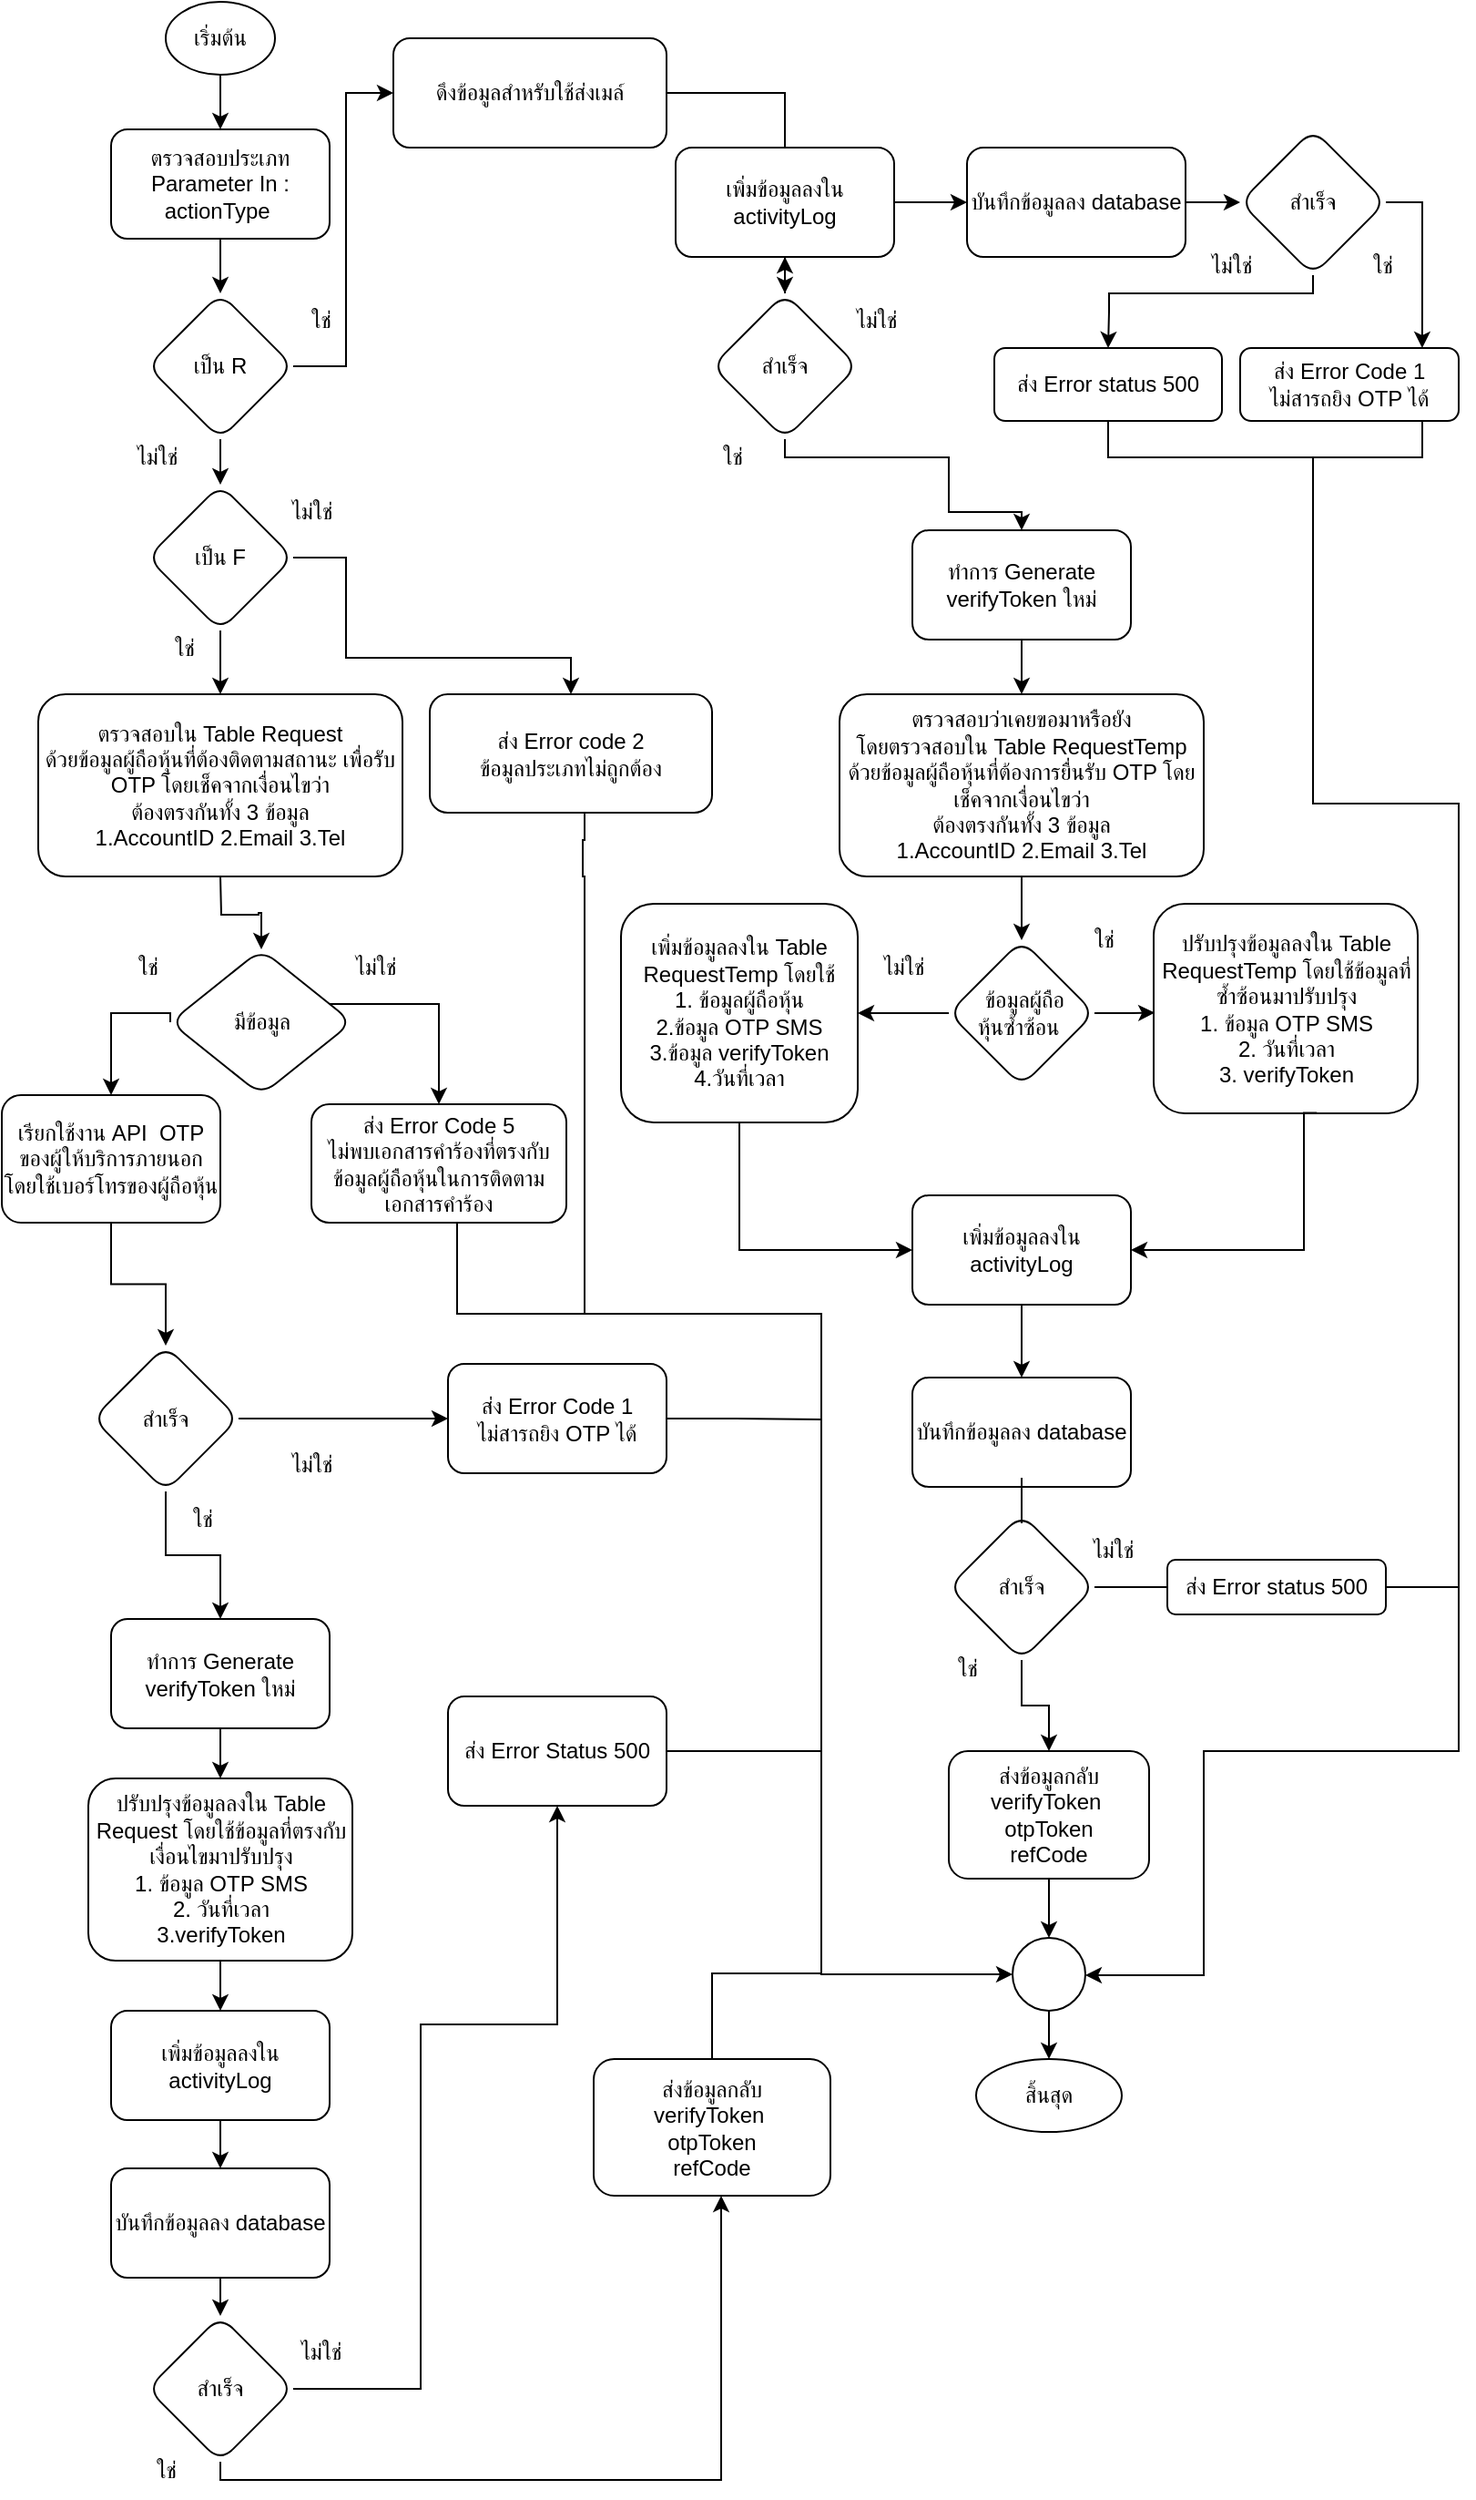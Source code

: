 <mxfile version="20.2.7" type="github">
  <diagram id="dro-6b8uDXhCYp0ZRgtl" name="หน้า-1">
    <mxGraphModel dx="-99" dy="428" grid="1" gridSize="10" guides="1" tooltips="1" connect="1" arrows="1" fold="1" page="1" pageScale="1" pageWidth="827" pageHeight="1169" math="0" shadow="0">
      <root>
        <mxCell id="0" />
        <mxCell id="1" parent="0" />
        <mxCell id="j-maeg7QOYu4QM1gPDef-297" value="" style="group" vertex="1" connectable="0" parent="1">
          <mxGeometry x="841" y="30" width="800" height="1370" as="geometry" />
        </mxCell>
        <mxCell id="j-maeg7QOYu4QM1gPDef-197" value="เริ่มต้น" style="ellipse;whiteSpace=wrap;html=1;" vertex="1" parent="j-maeg7QOYu4QM1gPDef-297">
          <mxGeometry x="90" width="60" height="40" as="geometry" />
        </mxCell>
        <mxCell id="j-maeg7QOYu4QM1gPDef-199" value="ตรวจสอบประเภท&lt;br&gt;Parameter In : actionType&amp;nbsp;" style="whiteSpace=wrap;html=1;rounded=1;" vertex="1" parent="j-maeg7QOYu4QM1gPDef-297">
          <mxGeometry x="60" y="70" width="120" height="60" as="geometry" />
        </mxCell>
        <mxCell id="j-maeg7QOYu4QM1gPDef-196" value="" style="edgeStyle=orthogonalEdgeStyle;rounded=0;orthogonalLoop=1;jettySize=auto;html=1;" edge="1" parent="j-maeg7QOYu4QM1gPDef-297" source="j-maeg7QOYu4QM1gPDef-197" target="j-maeg7QOYu4QM1gPDef-199">
          <mxGeometry relative="1" as="geometry" />
        </mxCell>
        <mxCell id="j-maeg7QOYu4QM1gPDef-202" value="เป็น R" style="rhombus;whiteSpace=wrap;html=1;rounded=1;" vertex="1" parent="j-maeg7QOYu4QM1gPDef-297">
          <mxGeometry x="80" y="160" width="80" height="80" as="geometry" />
        </mxCell>
        <mxCell id="j-maeg7QOYu4QM1gPDef-198" value="" style="edgeStyle=orthogonalEdgeStyle;rounded=0;orthogonalLoop=1;jettySize=auto;html=1;" edge="1" parent="j-maeg7QOYu4QM1gPDef-297" source="j-maeg7QOYu4QM1gPDef-199" target="j-maeg7QOYu4QM1gPDef-202">
          <mxGeometry relative="1" as="geometry" />
        </mxCell>
        <mxCell id="j-maeg7QOYu4QM1gPDef-203" value="ใช่" style="text;html=1;align=center;verticalAlign=middle;resizable=0;points=[];autosize=1;strokeColor=none;fillColor=none;" vertex="1" parent="j-maeg7QOYu4QM1gPDef-297">
          <mxGeometry x="155" y="160" width="40" height="30" as="geometry" />
        </mxCell>
        <mxCell id="j-maeg7QOYu4QM1gPDef-204" value="ไม่ใช่" style="text;html=1;align=center;verticalAlign=middle;resizable=0;points=[];autosize=1;strokeColor=none;fillColor=none;" vertex="1" parent="j-maeg7QOYu4QM1gPDef-297">
          <mxGeometry x="60" y="235" width="50" height="30" as="geometry" />
        </mxCell>
        <mxCell id="j-maeg7QOYu4QM1gPDef-205" style="edgeStyle=orthogonalEdgeStyle;rounded=0;orthogonalLoop=1;jettySize=auto;html=1;" edge="1" parent="j-maeg7QOYu4QM1gPDef-297" source="j-maeg7QOYu4QM1gPDef-207">
          <mxGeometry relative="1" as="geometry">
            <mxPoint x="120" y="380" as="targetPoint" />
          </mxGeometry>
        </mxCell>
        <mxCell id="j-maeg7QOYu4QM1gPDef-207" value="เป็น F" style="rhombus;whiteSpace=wrap;html=1;rounded=1;" vertex="1" parent="j-maeg7QOYu4QM1gPDef-297">
          <mxGeometry x="80" y="265" width="80" height="80" as="geometry" />
        </mxCell>
        <mxCell id="j-maeg7QOYu4QM1gPDef-200" value="" style="edgeStyle=orthogonalEdgeStyle;rounded=0;orthogonalLoop=1;jettySize=auto;html=1;" edge="1" parent="j-maeg7QOYu4QM1gPDef-297" source="j-maeg7QOYu4QM1gPDef-202" target="j-maeg7QOYu4QM1gPDef-207">
          <mxGeometry relative="1" as="geometry" />
        </mxCell>
        <mxCell id="j-maeg7QOYu4QM1gPDef-208" value="ใช่" style="text;html=1;align=center;verticalAlign=middle;resizable=0;points=[];autosize=1;strokeColor=none;fillColor=none;" vertex="1" parent="j-maeg7QOYu4QM1gPDef-297">
          <mxGeometry x="80" y="340" width="40" height="30" as="geometry" />
        </mxCell>
        <mxCell id="j-maeg7QOYu4QM1gPDef-209" value="ไม่ใช่" style="text;html=1;align=center;verticalAlign=middle;resizable=0;points=[];autosize=1;strokeColor=none;fillColor=none;" vertex="1" parent="j-maeg7QOYu4QM1gPDef-297">
          <mxGeometry x="145" y="265" width="50" height="30" as="geometry" />
        </mxCell>
        <mxCell id="j-maeg7QOYu4QM1gPDef-211" value="ดึงข้อมูลสำหรับใช้ส่งเมล์" style="whiteSpace=wrap;html=1;rounded=1;" vertex="1" parent="j-maeg7QOYu4QM1gPDef-297">
          <mxGeometry x="215" y="20" width="150" height="60" as="geometry" />
        </mxCell>
        <mxCell id="j-maeg7QOYu4QM1gPDef-201" value="" style="edgeStyle=orthogonalEdgeStyle;rounded=0;orthogonalLoop=1;jettySize=auto;html=1;" edge="1" parent="j-maeg7QOYu4QM1gPDef-297" source="j-maeg7QOYu4QM1gPDef-202" target="j-maeg7QOYu4QM1gPDef-211">
          <mxGeometry relative="1" as="geometry">
            <Array as="points">
              <mxPoint x="189" y="200" />
              <mxPoint x="189" y="50" />
            </Array>
          </mxGeometry>
        </mxCell>
        <mxCell id="j-maeg7QOYu4QM1gPDef-214" value="สำเร็จ" style="rhombus;whiteSpace=wrap;html=1;rounded=1;" vertex="1" parent="j-maeg7QOYu4QM1gPDef-297">
          <mxGeometry x="390" y="160" width="80" height="80" as="geometry" />
        </mxCell>
        <mxCell id="j-maeg7QOYu4QM1gPDef-210" value="" style="edgeStyle=orthogonalEdgeStyle;rounded=0;orthogonalLoop=1;jettySize=auto;html=1;" edge="1" parent="j-maeg7QOYu4QM1gPDef-297" source="j-maeg7QOYu4QM1gPDef-211" target="j-maeg7QOYu4QM1gPDef-214">
          <mxGeometry relative="1" as="geometry" />
        </mxCell>
        <mxCell id="j-maeg7QOYu4QM1gPDef-216" value="เพิ่มข้อมูลลงใน activityLog" style="whiteSpace=wrap;html=1;rounded=1;" vertex="1" parent="j-maeg7QOYu4QM1gPDef-297">
          <mxGeometry x="370" y="80" width="120" height="60" as="geometry" />
        </mxCell>
        <mxCell id="j-maeg7QOYu4QM1gPDef-212" value="" style="edgeStyle=orthogonalEdgeStyle;rounded=0;orthogonalLoop=1;jettySize=auto;html=1;" edge="1" parent="j-maeg7QOYu4QM1gPDef-297" source="j-maeg7QOYu4QM1gPDef-214" target="j-maeg7QOYu4QM1gPDef-216">
          <mxGeometry relative="1" as="geometry" />
        </mxCell>
        <mxCell id="j-maeg7QOYu4QM1gPDef-217" value="ไม่ใช่" style="text;html=1;align=center;verticalAlign=middle;resizable=0;points=[];autosize=1;strokeColor=none;fillColor=none;" vertex="1" parent="j-maeg7QOYu4QM1gPDef-297">
          <mxGeometry x="455" y="160" width="50" height="30" as="geometry" />
        </mxCell>
        <mxCell id="j-maeg7QOYu4QM1gPDef-218" value="ใช่" style="text;html=1;align=center;verticalAlign=middle;resizable=0;points=[];autosize=1;strokeColor=none;fillColor=none;" vertex="1" parent="j-maeg7QOYu4QM1gPDef-297">
          <mxGeometry x="381" y="235" width="40" height="30" as="geometry" />
        </mxCell>
        <mxCell id="j-maeg7QOYu4QM1gPDef-220" value="บันทึกข้อมูลลง database" style="whiteSpace=wrap;html=1;rounded=1;" vertex="1" parent="j-maeg7QOYu4QM1gPDef-297">
          <mxGeometry x="530" y="80" width="120" height="60" as="geometry" />
        </mxCell>
        <mxCell id="j-maeg7QOYu4QM1gPDef-215" value="" style="edgeStyle=orthogonalEdgeStyle;rounded=0;orthogonalLoop=1;jettySize=auto;html=1;" edge="1" parent="j-maeg7QOYu4QM1gPDef-297" source="j-maeg7QOYu4QM1gPDef-216" target="j-maeg7QOYu4QM1gPDef-220">
          <mxGeometry relative="1" as="geometry" />
        </mxCell>
        <mxCell id="j-maeg7QOYu4QM1gPDef-222" value="สำเร็จ" style="rhombus;whiteSpace=wrap;html=1;rounded=1;" vertex="1" parent="j-maeg7QOYu4QM1gPDef-297">
          <mxGeometry x="680" y="70" width="80" height="80" as="geometry" />
        </mxCell>
        <mxCell id="j-maeg7QOYu4QM1gPDef-219" value="" style="edgeStyle=orthogonalEdgeStyle;rounded=0;orthogonalLoop=1;jettySize=auto;html=1;" edge="1" parent="j-maeg7QOYu4QM1gPDef-297" source="j-maeg7QOYu4QM1gPDef-220" target="j-maeg7QOYu4QM1gPDef-222">
          <mxGeometry relative="1" as="geometry" />
        </mxCell>
        <mxCell id="j-maeg7QOYu4QM1gPDef-223" style="edgeStyle=orthogonalEdgeStyle;rounded=0;orthogonalLoop=1;jettySize=auto;html=1;endArrow=none;endFill=0;" edge="1" parent="j-maeg7QOYu4QM1gPDef-297" source="j-maeg7QOYu4QM1gPDef-224">
          <mxGeometry relative="1" as="geometry">
            <mxPoint x="720" y="250" as="targetPoint" />
            <Array as="points">
              <mxPoint x="608" y="250" />
              <mxPoint x="680" y="250" />
            </Array>
          </mxGeometry>
        </mxCell>
        <mxCell id="j-maeg7QOYu4QM1gPDef-224" value="ส่ง Error status 500" style="whiteSpace=wrap;html=1;rounded=1;" vertex="1" parent="j-maeg7QOYu4QM1gPDef-297">
          <mxGeometry x="545" y="190" width="125" height="40" as="geometry" />
        </mxCell>
        <mxCell id="j-maeg7QOYu4QM1gPDef-225" value="" style="edgeStyle=orthogonalEdgeStyle;rounded=0;orthogonalLoop=1;jettySize=auto;html=1;entryX=0.5;entryY=0;entryDx=0;entryDy=0;" edge="1" parent="j-maeg7QOYu4QM1gPDef-297" source="j-maeg7QOYu4QM1gPDef-222" target="j-maeg7QOYu4QM1gPDef-224">
          <mxGeometry relative="1" as="geometry">
            <Array as="points">
              <mxPoint x="720" y="160" />
              <mxPoint x="608" y="160" />
              <mxPoint x="608" y="170" />
              <mxPoint x="608" y="170" />
            </Array>
          </mxGeometry>
        </mxCell>
        <mxCell id="j-maeg7QOYu4QM1gPDef-226" value="ใช่" style="text;html=1;align=center;verticalAlign=middle;resizable=0;points=[];autosize=1;strokeColor=none;fillColor=none;" vertex="1" parent="j-maeg7QOYu4QM1gPDef-297">
          <mxGeometry x="737.5" y="130" width="40" height="30" as="geometry" />
        </mxCell>
        <mxCell id="j-maeg7QOYu4QM1gPDef-227" value="ไม่ใช่" style="text;html=1;align=center;verticalAlign=middle;resizable=0;points=[];autosize=1;strokeColor=none;fillColor=none;" vertex="1" parent="j-maeg7QOYu4QM1gPDef-297">
          <mxGeometry x="650" y="130" width="50" height="30" as="geometry" />
        </mxCell>
        <mxCell id="j-maeg7QOYu4QM1gPDef-228" style="edgeStyle=orthogonalEdgeStyle;rounded=0;orthogonalLoop=1;jettySize=auto;html=1;endArrow=none;endFill=0;" edge="1" parent="j-maeg7QOYu4QM1gPDef-297" source="j-maeg7QOYu4QM1gPDef-229">
          <mxGeometry relative="1" as="geometry">
            <mxPoint x="720" y="310" as="targetPoint" />
            <Array as="points">
              <mxPoint x="780" y="250" />
              <mxPoint x="720" y="250" />
              <mxPoint x="720" y="290" />
            </Array>
          </mxGeometry>
        </mxCell>
        <mxCell id="j-maeg7QOYu4QM1gPDef-229" value="ส่ง Error Code 1 &lt;br&gt;ไม่สารถยิง OTP ได้" style="whiteSpace=wrap;html=1;rounded=1;" vertex="1" parent="j-maeg7QOYu4QM1gPDef-297">
          <mxGeometry x="680" y="190" width="120" height="40" as="geometry" />
        </mxCell>
        <mxCell id="j-maeg7QOYu4QM1gPDef-221" style="edgeStyle=orthogonalEdgeStyle;rounded=0;orthogonalLoop=1;jettySize=auto;html=1;endArrow=classic;endFill=1;entryX=0.833;entryY=0;entryDx=0;entryDy=0;entryPerimeter=0;exitX=1;exitY=0.5;exitDx=0;exitDy=0;" edge="1" parent="j-maeg7QOYu4QM1gPDef-297" source="j-maeg7QOYu4QM1gPDef-222" target="j-maeg7QOYu4QM1gPDef-229">
          <mxGeometry relative="1" as="geometry">
            <mxPoint x="780" y="180.0" as="targetPoint" />
          </mxGeometry>
        </mxCell>
        <mxCell id="j-maeg7QOYu4QM1gPDef-230" value="ตรวจสอบใน Table Request&lt;br&gt;ด้วยข้อมูลผู้ถือหุ้นที่ต้องติดตามสถานะ เพื่อรับ OTP โดยเช็คจากเงื่อนไขว่า&lt;br&gt;ต้องตรงกันทั้ง 3 ข้อมูล&lt;br&gt;1.AccountID 2.Email 3.Tel" style="whiteSpace=wrap;html=1;rounded=1;" vertex="1" parent="j-maeg7QOYu4QM1gPDef-297">
          <mxGeometry x="20" y="380" width="200" height="100" as="geometry" />
        </mxCell>
        <mxCell id="j-maeg7QOYu4QM1gPDef-231" value="ทำการ Generate verifyToken ใหม่" style="rounded=1;whiteSpace=wrap;html=1;" vertex="1" parent="j-maeg7QOYu4QM1gPDef-297">
          <mxGeometry x="500" y="290" width="120" height="60" as="geometry" />
        </mxCell>
        <mxCell id="j-maeg7QOYu4QM1gPDef-213" value="" style="edgeStyle=orthogonalEdgeStyle;rounded=0;orthogonalLoop=1;jettySize=auto;html=1;entryX=0.5;entryY=0;entryDx=0;entryDy=0;" edge="1" parent="j-maeg7QOYu4QM1gPDef-297" source="j-maeg7QOYu4QM1gPDef-214" target="j-maeg7QOYu4QM1gPDef-231">
          <mxGeometry relative="1" as="geometry">
            <mxPoint x="565.0" y="270" as="targetPoint" />
            <Array as="points">
              <mxPoint x="430" y="250" />
              <mxPoint x="520" y="250" />
              <mxPoint x="520" y="280" />
              <mxPoint x="560" y="280" />
            </Array>
          </mxGeometry>
        </mxCell>
        <mxCell id="j-maeg7QOYu4QM1gPDef-232" value="ตรวจสอบว่าเคยขอมาหรือยัง &lt;br&gt;โดยตรวจสอบใน Table RequestTemp&lt;br&gt;ด้วยข้อมูลผู้ถือหุ้นที่ต้องการยื่นรับ OTP โดยเช็คจากเงื่อนไขว่า&lt;br&gt;ต้องตรงกันทั้ง 3 ข้อมูล&lt;br&gt;1.AccountID 2.Email 3.Tel" style="whiteSpace=wrap;html=1;rounded=1;" vertex="1" parent="j-maeg7QOYu4QM1gPDef-297">
          <mxGeometry x="460" y="380" width="200" height="100" as="geometry" />
        </mxCell>
        <mxCell id="j-maeg7QOYu4QM1gPDef-233" value="" style="edgeStyle=orthogonalEdgeStyle;rounded=0;orthogonalLoop=1;jettySize=auto;html=1;" edge="1" parent="j-maeg7QOYu4QM1gPDef-297" source="j-maeg7QOYu4QM1gPDef-231" target="j-maeg7QOYu4QM1gPDef-232">
          <mxGeometry relative="1" as="geometry" />
        </mxCell>
        <mxCell id="j-maeg7QOYu4QM1gPDef-234" value="&amp;nbsp;ข้อมูลผู้ถือ&lt;br&gt;หุ้นซ้ำซ้อน&amp;nbsp;" style="rhombus;whiteSpace=wrap;html=1;rounded=1;" vertex="1" parent="j-maeg7QOYu4QM1gPDef-297">
          <mxGeometry x="520" y="515" width="80" height="80" as="geometry" />
        </mxCell>
        <mxCell id="j-maeg7QOYu4QM1gPDef-235" value="" style="edgeStyle=orthogonalEdgeStyle;rounded=0;orthogonalLoop=1;jettySize=auto;html=1;" edge="1" parent="j-maeg7QOYu4QM1gPDef-297" source="j-maeg7QOYu4QM1gPDef-232" target="j-maeg7QOYu4QM1gPDef-234">
          <mxGeometry relative="1" as="geometry" />
        </mxCell>
        <mxCell id="j-maeg7QOYu4QM1gPDef-236" value="เพิ่มข้อมูลลงใน Table RequestTemp โดยใช้&lt;br&gt;1. ข้อมูลผู้ถือหุ้น &lt;br&gt;2.ข้อมูล OTP SMS&lt;br&gt;3.ข้อมูล verifyToken&lt;br&gt;4.วันที่เวลา" style="whiteSpace=wrap;html=1;rounded=1;" vertex="1" parent="j-maeg7QOYu4QM1gPDef-297">
          <mxGeometry x="340" y="495" width="130" height="120" as="geometry" />
        </mxCell>
        <mxCell id="j-maeg7QOYu4QM1gPDef-237" style="edgeStyle=orthogonalEdgeStyle;rounded=0;orthogonalLoop=1;jettySize=auto;html=1;" edge="1" parent="j-maeg7QOYu4QM1gPDef-297" source="j-maeg7QOYu4QM1gPDef-234" target="j-maeg7QOYu4QM1gPDef-236">
          <mxGeometry relative="1" as="geometry">
            <mxPoint x="475" y="555" as="targetPoint" />
          </mxGeometry>
        </mxCell>
        <mxCell id="j-maeg7QOYu4QM1gPDef-238" value="ปรับปรุงข้อมูลลงใน Table RequestTemp โดยใช้ข้อมูลที่ซ้ำซ้อนมาปรับปรุง&lt;br&gt;1. ข้อมูล OTP SMS&lt;br&gt;2. วันที่เวลา&lt;br&gt;3. verifyToken" style="whiteSpace=wrap;html=1;rounded=1;" vertex="1" parent="j-maeg7QOYu4QM1gPDef-297">
          <mxGeometry x="632.5" y="495" width="145" height="115" as="geometry" />
        </mxCell>
        <mxCell id="j-maeg7QOYu4QM1gPDef-239" style="edgeStyle=orthogonalEdgeStyle;rounded=0;orthogonalLoop=1;jettySize=auto;html=1;entryX=0.004;entryY=0.52;entryDx=0;entryDy=0;entryPerimeter=0;" edge="1" parent="j-maeg7QOYu4QM1gPDef-297" source="j-maeg7QOYu4QM1gPDef-234" target="j-maeg7QOYu4QM1gPDef-238">
          <mxGeometry relative="1" as="geometry">
            <mxPoint x="655" y="555" as="targetPoint" />
          </mxGeometry>
        </mxCell>
        <mxCell id="j-maeg7QOYu4QM1gPDef-240" value="ไม่ใช่" style="text;html=1;align=center;verticalAlign=middle;resizable=0;points=[];autosize=1;strokeColor=none;fillColor=none;" vertex="1" parent="j-maeg7QOYu4QM1gPDef-297">
          <mxGeometry x="470" y="515" width="50" height="30" as="geometry" />
        </mxCell>
        <mxCell id="j-maeg7QOYu4QM1gPDef-241" value="ใช่" style="text;html=1;align=center;verticalAlign=middle;resizable=0;points=[];autosize=1;strokeColor=none;fillColor=none;" vertex="1" parent="j-maeg7QOYu4QM1gPDef-297">
          <mxGeometry x="585" y="500" width="40" height="30" as="geometry" />
        </mxCell>
        <mxCell id="j-maeg7QOYu4QM1gPDef-242" value="เพิ่มข้อมูลลงใน activityLog" style="whiteSpace=wrap;html=1;rounded=1;" vertex="1" parent="j-maeg7QOYu4QM1gPDef-297">
          <mxGeometry x="500" y="655" width="120" height="60" as="geometry" />
        </mxCell>
        <mxCell id="j-maeg7QOYu4QM1gPDef-243" style="edgeStyle=orthogonalEdgeStyle;rounded=0;orthogonalLoop=1;jettySize=auto;html=1;entryX=0;entryY=0.5;entryDx=0;entryDy=0;" edge="1" parent="j-maeg7QOYu4QM1gPDef-297" source="j-maeg7QOYu4QM1gPDef-236" target="j-maeg7QOYu4QM1gPDef-242">
          <mxGeometry relative="1" as="geometry">
            <Array as="points">
              <mxPoint x="405" y="685" />
            </Array>
          </mxGeometry>
        </mxCell>
        <mxCell id="j-maeg7QOYu4QM1gPDef-244" style="edgeStyle=orthogonalEdgeStyle;rounded=0;orthogonalLoop=1;jettySize=auto;html=1;entryX=1;entryY=0.5;entryDx=0;entryDy=0;exitX=0.618;exitY=0.998;exitDx=0;exitDy=0;exitPerimeter=0;" edge="1" parent="j-maeg7QOYu4QM1gPDef-297" source="j-maeg7QOYu4QM1gPDef-238" target="j-maeg7QOYu4QM1gPDef-242">
          <mxGeometry relative="1" as="geometry">
            <Array as="points">
              <mxPoint x="715" y="610" />
              <mxPoint x="715" y="685" />
            </Array>
          </mxGeometry>
        </mxCell>
        <mxCell id="j-maeg7QOYu4QM1gPDef-245" style="edgeStyle=orthogonalEdgeStyle;rounded=0;orthogonalLoop=1;jettySize=auto;html=1;" edge="1" parent="j-maeg7QOYu4QM1gPDef-297" target="j-maeg7QOYu4QM1gPDef-248">
          <mxGeometry relative="1" as="geometry">
            <mxPoint x="720" y="300" as="sourcePoint" />
            <Array as="points">
              <mxPoint x="720" y="440" />
              <mxPoint x="800" y="440" />
              <mxPoint x="800" y="960" />
              <mxPoint x="660" y="960" />
              <mxPoint x="660" y="1083" />
            </Array>
          </mxGeometry>
        </mxCell>
        <mxCell id="j-maeg7QOYu4QM1gPDef-246" value="ส่งข้อมูลกลับ&lt;br&gt;verifyToken&amp;nbsp;&lt;br&gt;otpToken&lt;br&gt;refCode" style="whiteSpace=wrap;html=1;rounded=1;" vertex="1" parent="j-maeg7QOYu4QM1gPDef-297">
          <mxGeometry x="520" y="960" width="110" height="70" as="geometry" />
        </mxCell>
        <mxCell id="j-maeg7QOYu4QM1gPDef-248" value="" style="ellipse;whiteSpace=wrap;html=1;aspect=fixed;" vertex="1" parent="j-maeg7QOYu4QM1gPDef-297">
          <mxGeometry x="555" y="1062.5" width="40" height="40" as="geometry" />
        </mxCell>
        <mxCell id="j-maeg7QOYu4QM1gPDef-249" value="" style="edgeStyle=orthogonalEdgeStyle;rounded=0;orthogonalLoop=1;jettySize=auto;html=1;" edge="1" parent="j-maeg7QOYu4QM1gPDef-297" source="j-maeg7QOYu4QM1gPDef-246" target="j-maeg7QOYu4QM1gPDef-248">
          <mxGeometry relative="1" as="geometry" />
        </mxCell>
        <mxCell id="j-maeg7QOYu4QM1gPDef-251" value="บันทึกข้อมูลลง database" style="whiteSpace=wrap;html=1;rounded=1;" vertex="1" parent="j-maeg7QOYu4QM1gPDef-297">
          <mxGeometry x="500" y="755" width="120" height="60" as="geometry" />
        </mxCell>
        <mxCell id="j-maeg7QOYu4QM1gPDef-252" value="" style="edgeStyle=orthogonalEdgeStyle;rounded=0;orthogonalLoop=1;jettySize=auto;html=1;endArrow=classic;endFill=1;" edge="1" parent="j-maeg7QOYu4QM1gPDef-297" source="j-maeg7QOYu4QM1gPDef-242" target="j-maeg7QOYu4QM1gPDef-251">
          <mxGeometry relative="1" as="geometry" />
        </mxCell>
        <mxCell id="j-maeg7QOYu4QM1gPDef-253" style="edgeStyle=orthogonalEdgeStyle;rounded=0;orthogonalLoop=1;jettySize=auto;html=1;entryX=0;entryY=0.5;entryDx=0;entryDy=0;endArrow=classic;endFill=1;" edge="1" parent="j-maeg7QOYu4QM1gPDef-297" source="j-maeg7QOYu4QM1gPDef-254" target="j-maeg7QOYu4QM1gPDef-248">
          <mxGeometry relative="1" as="geometry">
            <Array as="points">
              <mxPoint x="320" y="460" />
              <mxPoint x="319" y="460" />
              <mxPoint x="319" y="480" />
              <mxPoint x="320" y="480" />
              <mxPoint x="320" y="720" />
              <mxPoint x="450" y="720" />
              <mxPoint x="450" y="1083" />
            </Array>
          </mxGeometry>
        </mxCell>
        <mxCell id="j-maeg7QOYu4QM1gPDef-254" value="ส่ง Error code 2&lt;br&gt;ข้อมูลประเภทไม่ถูกต้อง" style="whiteSpace=wrap;html=1;rounded=1;" vertex="1" parent="j-maeg7QOYu4QM1gPDef-297">
          <mxGeometry x="235" y="380" width="155" height="65" as="geometry" />
        </mxCell>
        <mxCell id="j-maeg7QOYu4QM1gPDef-206" value="" style="edgeStyle=orthogonalEdgeStyle;rounded=0;orthogonalLoop=1;jettySize=auto;html=1;endArrow=classic;endFill=1;entryX=0.5;entryY=0;entryDx=0;entryDy=0;" edge="1" parent="j-maeg7QOYu4QM1gPDef-297" source="j-maeg7QOYu4QM1gPDef-207" target="j-maeg7QOYu4QM1gPDef-254">
          <mxGeometry relative="1" as="geometry">
            <Array as="points">
              <mxPoint x="189" y="305" />
              <mxPoint x="189" y="360" />
              <mxPoint x="313" y="360" />
            </Array>
          </mxGeometry>
        </mxCell>
        <mxCell id="j-maeg7QOYu4QM1gPDef-255" style="edgeStyle=orthogonalEdgeStyle;rounded=0;orthogonalLoop=1;jettySize=auto;html=1;endArrow=none;endFill=0;exitX=0.5;exitY=1;exitDx=0;exitDy=0;" edge="1" parent="j-maeg7QOYu4QM1gPDef-297" source="j-maeg7QOYu4QM1gPDef-260">
          <mxGeometry relative="1" as="geometry">
            <mxPoint x="330" y="720.0" as="targetPoint" />
            <Array as="points">
              <mxPoint x="250" y="720" />
            </Array>
          </mxGeometry>
        </mxCell>
        <mxCell id="j-maeg7QOYu4QM1gPDef-256" value="" style="edgeStyle=orthogonalEdgeStyle;rounded=0;orthogonalLoop=1;jettySize=auto;html=1;entryX=0.5;entryY=0;entryDx=0;entryDy=0;" edge="1" parent="j-maeg7QOYu4QM1gPDef-297" target="j-maeg7QOYu4QM1gPDef-257">
          <mxGeometry relative="1" as="geometry">
            <mxPoint x="119.524" y="505.022" as="targetPoint" />
            <mxPoint x="120.0" y="480.0" as="sourcePoint" />
          </mxGeometry>
        </mxCell>
        <mxCell id="j-maeg7QOYu4QM1gPDef-257" value="มีข้อมูล" style="rhombus;whiteSpace=wrap;html=1;rounded=1;" vertex="1" parent="j-maeg7QOYu4QM1gPDef-297">
          <mxGeometry x="92.5" y="520" width="100" height="80" as="geometry" />
        </mxCell>
        <mxCell id="j-maeg7QOYu4QM1gPDef-258" value="ใช่" style="text;html=1;align=center;verticalAlign=middle;resizable=0;points=[];autosize=1;strokeColor=none;fillColor=none;" vertex="1" parent="j-maeg7QOYu4QM1gPDef-297">
          <mxGeometry x="60" y="515" width="40" height="30" as="geometry" />
        </mxCell>
        <mxCell id="j-maeg7QOYu4QM1gPDef-259" value="ไม่ใช่" style="text;html=1;align=center;verticalAlign=middle;resizable=0;points=[];autosize=1;strokeColor=none;fillColor=none;" vertex="1" parent="j-maeg7QOYu4QM1gPDef-297">
          <mxGeometry x="180" y="515" width="50" height="30" as="geometry" />
        </mxCell>
        <mxCell id="j-maeg7QOYu4QM1gPDef-260" value="ส่ง Error Code 5&lt;br&gt;ไม่พบเอกสารคำร้องที่ตรงกับข้อมูลผู้ถือหุ้นในการติดตามเอกสารคำร้อง" style="whiteSpace=wrap;html=1;rounded=1;" vertex="1" parent="j-maeg7QOYu4QM1gPDef-297">
          <mxGeometry x="170" y="605" width="140" height="65" as="geometry" />
        </mxCell>
        <mxCell id="j-maeg7QOYu4QM1gPDef-261" value="" style="edgeStyle=orthogonalEdgeStyle;rounded=0;orthogonalLoop=1;jettySize=auto;html=1;entryX=0.5;entryY=0;entryDx=0;entryDy=0;" edge="1" parent="j-maeg7QOYu4QM1gPDef-297" source="j-maeg7QOYu4QM1gPDef-257" target="j-maeg7QOYu4QM1gPDef-260">
          <mxGeometry relative="1" as="geometry">
            <Array as="points">
              <mxPoint x="240" y="550" />
            </Array>
          </mxGeometry>
        </mxCell>
        <mxCell id="j-maeg7QOYu4QM1gPDef-262" value="เรียกใช้งาน API&amp;nbsp; OTP ของผู้ให้บริการภายนอก โดยใช้เบอร์โทรของผู้ถือหุ้น" style="whiteSpace=wrap;html=1;rounded=1;" vertex="1" parent="j-maeg7QOYu4QM1gPDef-297">
          <mxGeometry y="600" width="120" height="70" as="geometry" />
        </mxCell>
        <mxCell id="j-maeg7QOYu4QM1gPDef-263" value="" style="edgeStyle=orthogonalEdgeStyle;rounded=0;orthogonalLoop=1;jettySize=auto;html=1;exitX=0;exitY=0.5;exitDx=0;exitDy=0;" edge="1" parent="j-maeg7QOYu4QM1gPDef-297" source="j-maeg7QOYu4QM1gPDef-257" target="j-maeg7QOYu4QM1gPDef-262">
          <mxGeometry relative="1" as="geometry">
            <mxPoint x="120" y="592.5" as="sourcePoint" />
            <Array as="points">
              <mxPoint x="60" y="555" />
            </Array>
          </mxGeometry>
        </mxCell>
        <mxCell id="j-maeg7QOYu4QM1gPDef-265" value="สำเร็จ" style="rhombus;whiteSpace=wrap;html=1;rounded=1;" vertex="1" parent="j-maeg7QOYu4QM1gPDef-297">
          <mxGeometry x="50" y="737.5" width="80" height="80" as="geometry" />
        </mxCell>
        <mxCell id="j-maeg7QOYu4QM1gPDef-266" value="" style="edgeStyle=orthogonalEdgeStyle;rounded=0;orthogonalLoop=1;jettySize=auto;html=1;" edge="1" parent="j-maeg7QOYu4QM1gPDef-297" source="j-maeg7QOYu4QM1gPDef-262" target="j-maeg7QOYu4QM1gPDef-265">
          <mxGeometry relative="1" as="geometry" />
        </mxCell>
        <mxCell id="j-maeg7QOYu4QM1gPDef-267" style="edgeStyle=orthogonalEdgeStyle;rounded=0;orthogonalLoop=1;jettySize=auto;html=1;endArrow=none;endFill=0;" edge="1" parent="j-maeg7QOYu4QM1gPDef-297" source="j-maeg7QOYu4QM1gPDef-268">
          <mxGeometry relative="1" as="geometry">
            <mxPoint x="450" y="787.5" as="targetPoint" />
            <Array as="points">
              <mxPoint x="403" y="778" />
              <mxPoint x="450" y="778" />
            </Array>
          </mxGeometry>
        </mxCell>
        <mxCell id="j-maeg7QOYu4QM1gPDef-268" value="ส่ง Error Code 1 &lt;br&gt;ไม่สารถยิง OTP ได้" style="whiteSpace=wrap;html=1;rounded=1;" vertex="1" parent="j-maeg7QOYu4QM1gPDef-297">
          <mxGeometry x="245" y="747.5" width="120" height="60" as="geometry" />
        </mxCell>
        <mxCell id="j-maeg7QOYu4QM1gPDef-264" style="edgeStyle=orthogonalEdgeStyle;rounded=0;orthogonalLoop=1;jettySize=auto;html=1;entryX=0;entryY=0.5;entryDx=0;entryDy=0;endArrow=classic;endFill=1;" edge="1" parent="j-maeg7QOYu4QM1gPDef-297" source="j-maeg7QOYu4QM1gPDef-265" target="j-maeg7QOYu4QM1gPDef-268">
          <mxGeometry relative="1" as="geometry" />
        </mxCell>
        <mxCell id="j-maeg7QOYu4QM1gPDef-269" value="ไม่ใช่" style="text;html=1;align=center;verticalAlign=middle;resizable=0;points=[];autosize=1;strokeColor=none;fillColor=none;" vertex="1" parent="j-maeg7QOYu4QM1gPDef-297">
          <mxGeometry x="145" y="787.5" width="50" height="30" as="geometry" />
        </mxCell>
        <mxCell id="j-maeg7QOYu4QM1gPDef-270" value="ใช่" style="text;html=1;align=center;verticalAlign=middle;resizable=0;points=[];autosize=1;strokeColor=none;fillColor=none;" vertex="1" parent="j-maeg7QOYu4QM1gPDef-297">
          <mxGeometry x="90" y="817.5" width="40" height="30" as="geometry" />
        </mxCell>
        <mxCell id="j-maeg7QOYu4QM1gPDef-272" value="ทำการ Generate verifyToken ใหม่" style="whiteSpace=wrap;html=1;rounded=1;" vertex="1" parent="j-maeg7QOYu4QM1gPDef-297">
          <mxGeometry x="60" y="887.5" width="120" height="60" as="geometry" />
        </mxCell>
        <mxCell id="j-maeg7QOYu4QM1gPDef-273" value="" style="edgeStyle=orthogonalEdgeStyle;rounded=0;orthogonalLoop=1;jettySize=auto;html=1;" edge="1" parent="j-maeg7QOYu4QM1gPDef-297" source="j-maeg7QOYu4QM1gPDef-265" target="j-maeg7QOYu4QM1gPDef-272">
          <mxGeometry relative="1" as="geometry" />
        </mxCell>
        <mxCell id="j-maeg7QOYu4QM1gPDef-274" value="บันทึกข้อมูลลง database" style="whiteSpace=wrap;html=1;rounded=1;" vertex="1" parent="j-maeg7QOYu4QM1gPDef-297">
          <mxGeometry x="60" y="1189" width="120" height="60" as="geometry" />
        </mxCell>
        <mxCell id="j-maeg7QOYu4QM1gPDef-276" value="ปรับปรุงข้อมูลลงใน Table Request โดยใช้ข้อมูลที่ตรงกับเงื่อนไขมาปรับปรุง&lt;br&gt;1. ข้อมูล OTP SMS&lt;br&gt;2. วันที่เวลา&lt;br&gt;3.verifyToken" style="whiteSpace=wrap;html=1;rounded=1;" vertex="1" parent="j-maeg7QOYu4QM1gPDef-297">
          <mxGeometry x="47.5" y="975" width="145" height="100" as="geometry" />
        </mxCell>
        <mxCell id="j-maeg7QOYu4QM1gPDef-271" value="" style="edgeStyle=orthogonalEdgeStyle;rounded=0;orthogonalLoop=1;jettySize=auto;html=1;endArrow=classic;endFill=1;" edge="1" parent="j-maeg7QOYu4QM1gPDef-297" source="j-maeg7QOYu4QM1gPDef-272" target="j-maeg7QOYu4QM1gPDef-276">
          <mxGeometry relative="1" as="geometry" />
        </mxCell>
        <mxCell id="j-maeg7QOYu4QM1gPDef-277" style="edgeStyle=orthogonalEdgeStyle;rounded=0;orthogonalLoop=1;jettySize=auto;html=1;endArrow=none;endFill=0;" edge="1" parent="j-maeg7QOYu4QM1gPDef-297">
          <mxGeometry relative="1" as="geometry">
            <mxPoint x="450" y="962.0" as="targetPoint" />
            <mxPoint x="390" y="1131" as="sourcePoint" />
            <Array as="points">
              <mxPoint x="390" y="1082" />
              <mxPoint x="450" y="1082" />
            </Array>
          </mxGeometry>
        </mxCell>
        <mxCell id="j-maeg7QOYu4QM1gPDef-278" value="ส่งข้อมูลกลับ&lt;br&gt;verifyToken&amp;nbsp;&lt;br&gt;otpToken&lt;br&gt;refCode" style="whiteSpace=wrap;html=1;rounded=1;" vertex="1" parent="j-maeg7QOYu4QM1gPDef-297">
          <mxGeometry x="325" y="1129" width="130" height="75" as="geometry" />
        </mxCell>
        <mxCell id="j-maeg7QOYu4QM1gPDef-279" value="" style="edgeStyle=orthogonalEdgeStyle;rounded=0;orthogonalLoop=1;jettySize=auto;html=1;endArrow=classic;endFill=1;" edge="1" parent="j-maeg7QOYu4QM1gPDef-297" source="j-maeg7QOYu4QM1gPDef-280" target="j-maeg7QOYu4QM1gPDef-278">
          <mxGeometry relative="1" as="geometry">
            <Array as="points">
              <mxPoint x="120" y="1360" />
              <mxPoint x="395" y="1360" />
            </Array>
          </mxGeometry>
        </mxCell>
        <mxCell id="j-maeg7QOYu4QM1gPDef-280" value="สำเร็จ" style="rhombus;whiteSpace=wrap;html=1;rounded=1;" vertex="1" parent="j-maeg7QOYu4QM1gPDef-297">
          <mxGeometry x="80" y="1270" width="80" height="80" as="geometry" />
        </mxCell>
        <mxCell id="j-maeg7QOYu4QM1gPDef-281" value="ใช่" style="text;html=1;align=center;verticalAlign=middle;resizable=0;points=[];autosize=1;strokeColor=none;fillColor=none;" vertex="1" parent="j-maeg7QOYu4QM1gPDef-297">
          <mxGeometry x="70" y="1340" width="40" height="30" as="geometry" />
        </mxCell>
        <mxCell id="j-maeg7QOYu4QM1gPDef-282" value="ไม่ใช่" style="text;html=1;align=center;verticalAlign=middle;resizable=0;points=[];autosize=1;strokeColor=none;fillColor=none;" vertex="1" parent="j-maeg7QOYu4QM1gPDef-297">
          <mxGeometry x="150" y="1275" width="50" height="30" as="geometry" />
        </mxCell>
        <mxCell id="j-maeg7QOYu4QM1gPDef-283" value="" style="edgeStyle=orthogonalEdgeStyle;rounded=0;orthogonalLoop=1;jettySize=auto;html=1;" edge="1" parent="j-maeg7QOYu4QM1gPDef-297" source="j-maeg7QOYu4QM1gPDef-274" target="j-maeg7QOYu4QM1gPDef-280">
          <mxGeometry relative="1" as="geometry" />
        </mxCell>
        <mxCell id="j-maeg7QOYu4QM1gPDef-284" style="edgeStyle=orthogonalEdgeStyle;rounded=0;orthogonalLoop=1;jettySize=auto;html=1;endArrow=none;endFill=0;" edge="1" parent="j-maeg7QOYu4QM1gPDef-297" source="j-maeg7QOYu4QM1gPDef-285">
          <mxGeometry relative="1" as="geometry">
            <mxPoint x="450" y="960.0" as="targetPoint" />
          </mxGeometry>
        </mxCell>
        <mxCell id="j-maeg7QOYu4QM1gPDef-285" value="ส่ง Error Status 500" style="whiteSpace=wrap;html=1;rounded=1;" vertex="1" parent="j-maeg7QOYu4QM1gPDef-297">
          <mxGeometry x="245" y="930" width="120" height="60" as="geometry" />
        </mxCell>
        <mxCell id="j-maeg7QOYu4QM1gPDef-286" style="edgeStyle=orthogonalEdgeStyle;rounded=0;orthogonalLoop=1;jettySize=auto;html=1;entryX=0.5;entryY=1;entryDx=0;entryDy=0;" edge="1" parent="j-maeg7QOYu4QM1gPDef-297" source="j-maeg7QOYu4QM1gPDef-280" target="j-maeg7QOYu4QM1gPDef-285">
          <mxGeometry relative="1" as="geometry">
            <mxPoint x="560" y="672.5" as="targetPoint" />
            <Array as="points">
              <mxPoint x="230" y="1310" />
              <mxPoint x="230" y="1110" />
              <mxPoint x="305" y="1110" />
            </Array>
          </mxGeometry>
        </mxCell>
        <mxCell id="j-maeg7QOYu4QM1gPDef-287" value="" style="edgeStyle=orthogonalEdgeStyle;rounded=0;orthogonalLoop=1;jettySize=auto;html=1;endArrow=classic;endFill=1;" edge="1" parent="j-maeg7QOYu4QM1gPDef-297" source="j-maeg7QOYu4QM1gPDef-288" target="j-maeg7QOYu4QM1gPDef-274">
          <mxGeometry relative="1" as="geometry" />
        </mxCell>
        <mxCell id="j-maeg7QOYu4QM1gPDef-288" value="เพิ่มข้อมูลลงใน activityLog" style="whiteSpace=wrap;html=1;rounded=1;" vertex="1" parent="j-maeg7QOYu4QM1gPDef-297">
          <mxGeometry x="60" y="1102.5" width="120" height="60" as="geometry" />
        </mxCell>
        <mxCell id="j-maeg7QOYu4QM1gPDef-275" value="" style="edgeStyle=orthogonalEdgeStyle;rounded=0;orthogonalLoop=1;jettySize=auto;html=1;endArrow=classic;endFill=1;" edge="1" parent="j-maeg7QOYu4QM1gPDef-297" source="j-maeg7QOYu4QM1gPDef-276" target="j-maeg7QOYu4QM1gPDef-288">
          <mxGeometry relative="1" as="geometry" />
        </mxCell>
        <mxCell id="j-maeg7QOYu4QM1gPDef-289" value="สิ้นสุด" style="ellipse;whiteSpace=wrap;html=1;" vertex="1" parent="j-maeg7QOYu4QM1gPDef-297">
          <mxGeometry x="535" y="1129" width="80" height="40" as="geometry" />
        </mxCell>
        <mxCell id="j-maeg7QOYu4QM1gPDef-291" value="" style="edgeStyle=orthogonalEdgeStyle;rounded=0;orthogonalLoop=1;jettySize=auto;html=1;endArrow=classic;endFill=1;" edge="1" parent="j-maeg7QOYu4QM1gPDef-297" source="j-maeg7QOYu4QM1gPDef-292" target="j-maeg7QOYu4QM1gPDef-246">
          <mxGeometry relative="1" as="geometry" />
        </mxCell>
        <mxCell id="j-maeg7QOYu4QM1gPDef-292" value="สำเร็จ" style="rhombus;whiteSpace=wrap;html=1;rounded=1;" vertex="1" parent="j-maeg7QOYu4QM1gPDef-297">
          <mxGeometry x="520" y="830" width="80" height="80" as="geometry" />
        </mxCell>
        <mxCell id="j-maeg7QOYu4QM1gPDef-247" value="" style="edgeStyle=orthogonalEdgeStyle;rounded=0;orthogonalLoop=1;jettySize=auto;html=1;endArrow=classic;endFill=1;" edge="1" parent="j-maeg7QOYu4QM1gPDef-297" source="j-maeg7QOYu4QM1gPDef-248" target="j-maeg7QOYu4QM1gPDef-289">
          <mxGeometry relative="1" as="geometry" />
        </mxCell>
        <mxCell id="j-maeg7QOYu4QM1gPDef-293" style="edgeStyle=orthogonalEdgeStyle;rounded=0;orthogonalLoop=1;jettySize=auto;html=1;endArrow=none;endFill=0;" edge="1" parent="j-maeg7QOYu4QM1gPDef-297" source="j-maeg7QOYu4QM1gPDef-294">
          <mxGeometry relative="1" as="geometry">
            <mxPoint x="800" y="870.0" as="targetPoint" />
          </mxGeometry>
        </mxCell>
        <mxCell id="j-maeg7QOYu4QM1gPDef-294" value="ส่ง Error status 500" style="whiteSpace=wrap;html=1;rounded=1;" vertex="1" parent="j-maeg7QOYu4QM1gPDef-297">
          <mxGeometry x="640" y="855" width="120" height="30" as="geometry" />
        </mxCell>
        <mxCell id="j-maeg7QOYu4QM1gPDef-295" value="ไม่ใช่" style="text;html=1;align=center;verticalAlign=middle;resizable=0;points=[];autosize=1;strokeColor=none;fillColor=none;" vertex="1" parent="j-maeg7QOYu4QM1gPDef-297">
          <mxGeometry x="585" y="835" width="50" height="30" as="geometry" />
        </mxCell>
        <mxCell id="j-maeg7QOYu4QM1gPDef-296" value="ใช่" style="text;html=1;align=center;verticalAlign=middle;resizable=0;points=[];autosize=1;strokeColor=none;fillColor=none;" vertex="1" parent="j-maeg7QOYu4QM1gPDef-297">
          <mxGeometry x="510" y="900" width="40" height="30" as="geometry" />
        </mxCell>
        <mxCell id="j-maeg7QOYu4QM1gPDef-250" value="" style="edgeStyle=orthogonalEdgeStyle;rounded=0;orthogonalLoop=1;jettySize=auto;html=1;endArrow=none;endFill=0;" edge="1" parent="j-maeg7QOYu4QM1gPDef-297" source="j-maeg7QOYu4QM1gPDef-251" target="j-maeg7QOYu4QM1gPDef-292">
          <mxGeometry relative="1" as="geometry" />
        </mxCell>
        <mxCell id="j-maeg7QOYu4QM1gPDef-290" value="" style="edgeStyle=orthogonalEdgeStyle;rounded=0;orthogonalLoop=1;jettySize=auto;html=1;endArrow=none;endFill=0;" edge="1" parent="j-maeg7QOYu4QM1gPDef-297" source="j-maeg7QOYu4QM1gPDef-292" target="j-maeg7QOYu4QM1gPDef-294">
          <mxGeometry relative="1" as="geometry" />
        </mxCell>
      </root>
    </mxGraphModel>
  </diagram>
</mxfile>
